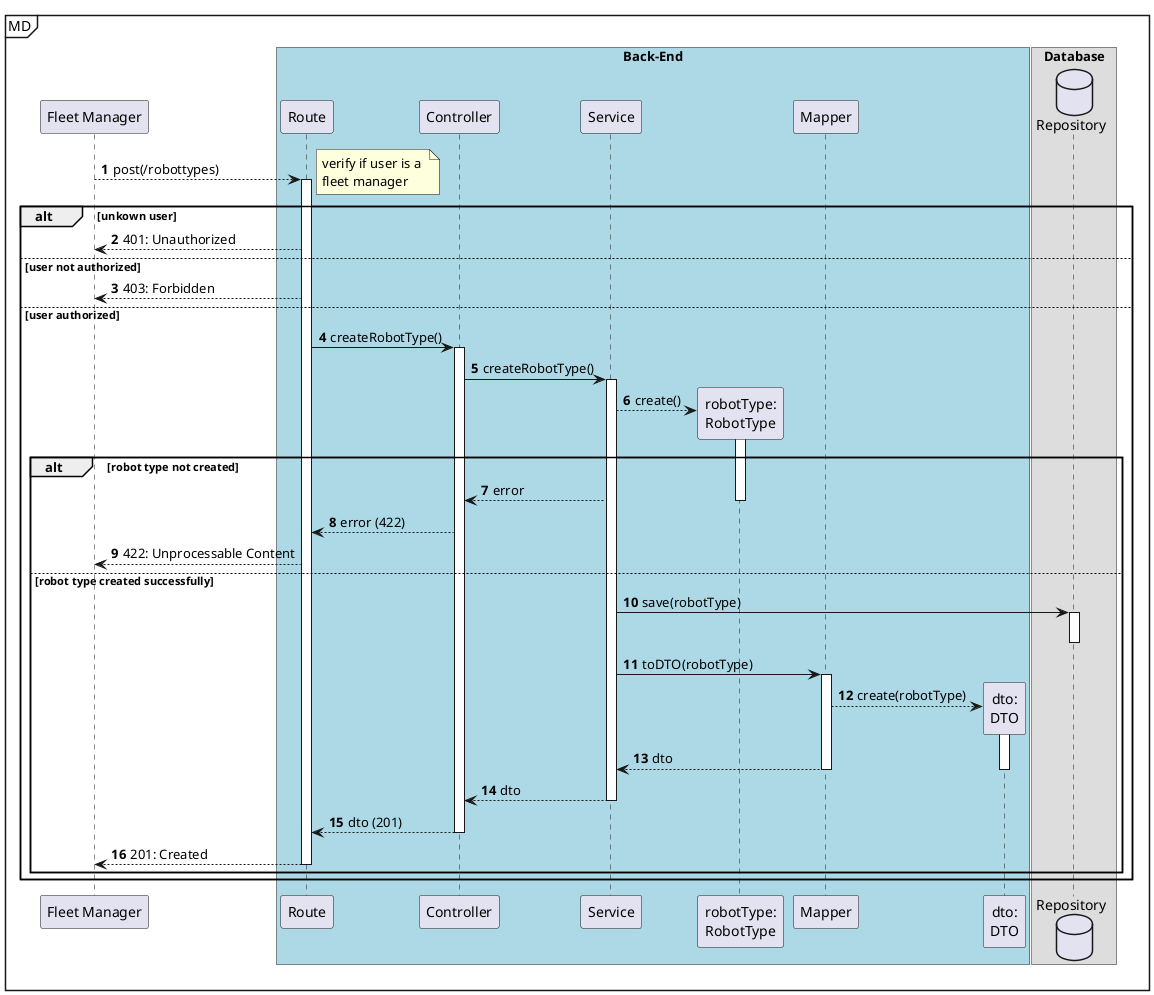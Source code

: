 @startuml
autonumber

participant "Fleet Manager" as ui
mainframe MD
box "Back-End" #LightBlue

participant "Route" as r
participant "Controller" as ctrl
participant "Service" as svc

participant "robotType:\nRobotType" as b
participant "Mapper" as map
participant "dto:\nDTO" as dto
end box
box "Database"
database "Repository" as repo
end box

ui --> r: post(/robottypes)

    activate r
        note right: verify if user is a \nfleet manager
        alt unkown user
            r --> ui : 401: Unauthorized
        else user not authorized
            r --> ui : 403: Forbidden
        else user authorized

        r -> ctrl : createRobotType()
            activate ctrl
                ctrl -> svc : createRobotType()
                activate svc

                    svc --> b **: create()
                    activate b

                    alt robot type not created
                        svc --> ctrl : error
                        deactivate b
                        ctrl --> r : error (422)
                        r --> ui : 422: Unprocessable Content
                    else robot type created successfully
                    svc -> repo : save(robotType)
                    activate repo
                    deactivate repo

                    svc -> map : toDTO(robotType)
                    activate map
                        map --> dto **: create(robotType)
                        activate dto

                        map --> svc : dto
                        deactivate dto
                    deactivate map

                    svc --> ctrl : dto
                deactivate svc

                ctrl --> r : dto (201)
            deactivate ctrl
        r --> ui: 201: Created
    deactivate r
end
end

@enduml
